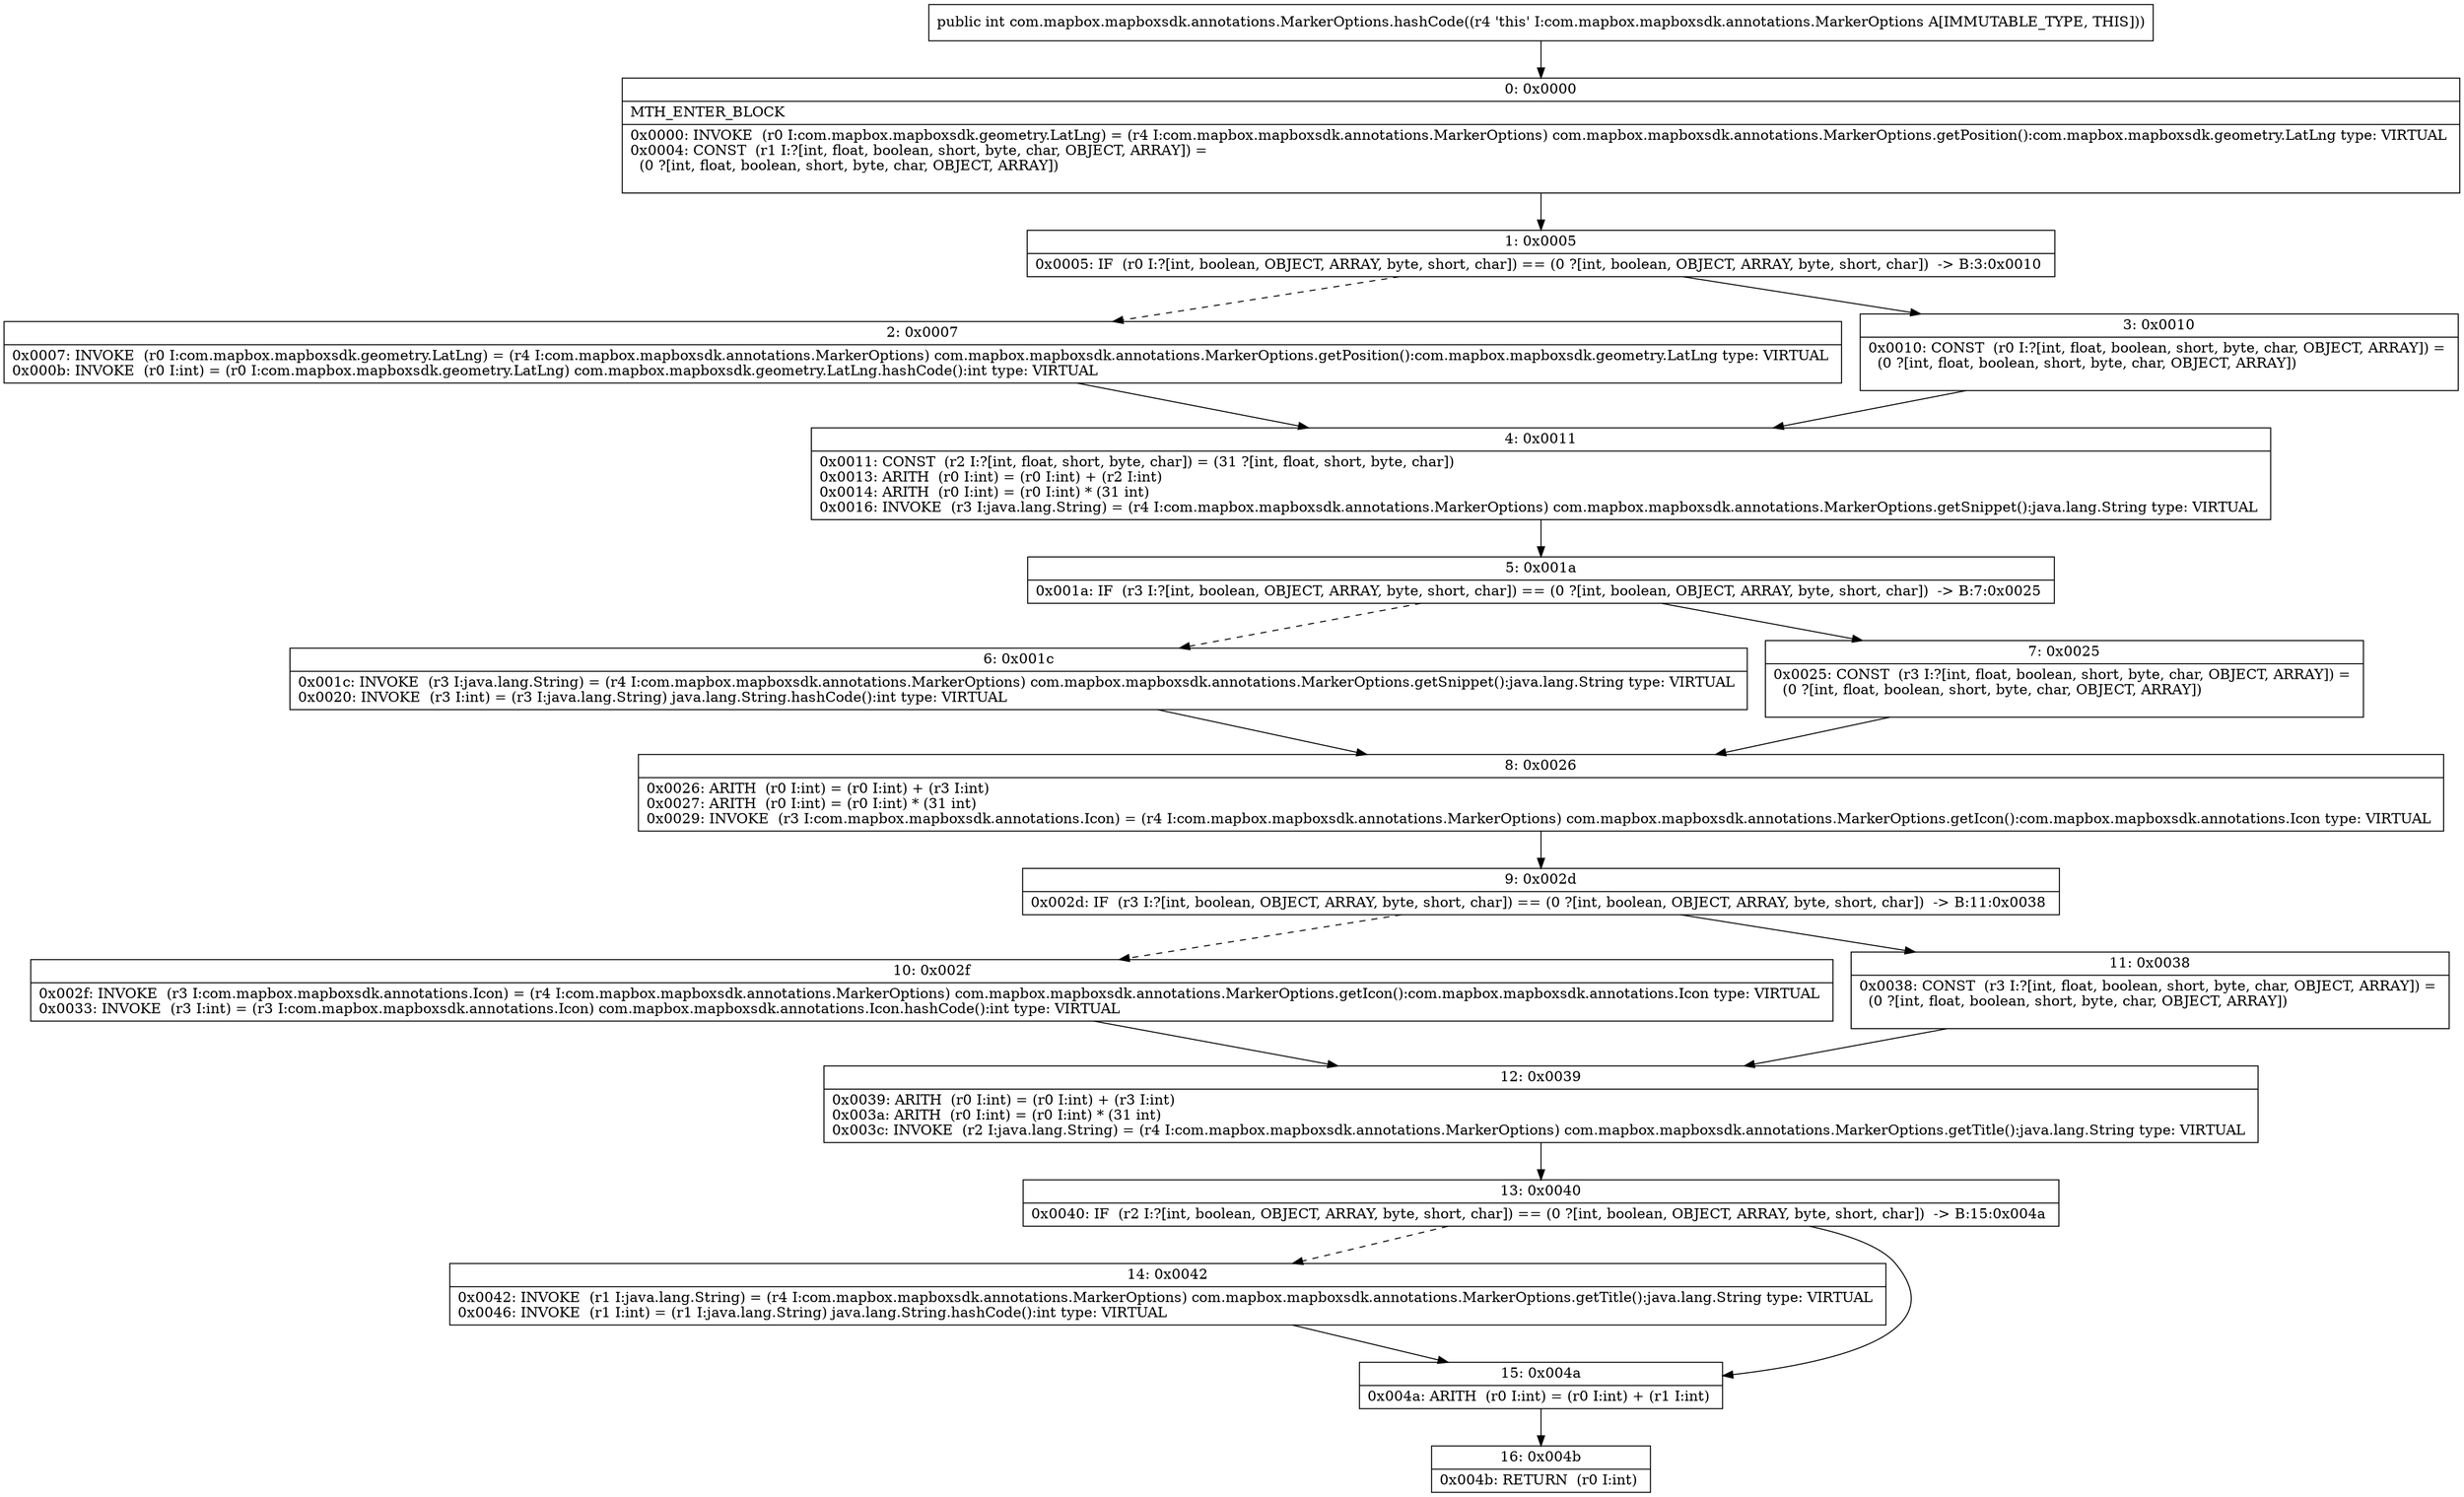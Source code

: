 digraph "CFG forcom.mapbox.mapboxsdk.annotations.MarkerOptions.hashCode()I" {
Node_0 [shape=record,label="{0\:\ 0x0000|MTH_ENTER_BLOCK\l|0x0000: INVOKE  (r0 I:com.mapbox.mapboxsdk.geometry.LatLng) = (r4 I:com.mapbox.mapboxsdk.annotations.MarkerOptions) com.mapbox.mapboxsdk.annotations.MarkerOptions.getPosition():com.mapbox.mapboxsdk.geometry.LatLng type: VIRTUAL \l0x0004: CONST  (r1 I:?[int, float, boolean, short, byte, char, OBJECT, ARRAY]) = \l  (0 ?[int, float, boolean, short, byte, char, OBJECT, ARRAY])\l \l}"];
Node_1 [shape=record,label="{1\:\ 0x0005|0x0005: IF  (r0 I:?[int, boolean, OBJECT, ARRAY, byte, short, char]) == (0 ?[int, boolean, OBJECT, ARRAY, byte, short, char])  \-\> B:3:0x0010 \l}"];
Node_2 [shape=record,label="{2\:\ 0x0007|0x0007: INVOKE  (r0 I:com.mapbox.mapboxsdk.geometry.LatLng) = (r4 I:com.mapbox.mapboxsdk.annotations.MarkerOptions) com.mapbox.mapboxsdk.annotations.MarkerOptions.getPosition():com.mapbox.mapboxsdk.geometry.LatLng type: VIRTUAL \l0x000b: INVOKE  (r0 I:int) = (r0 I:com.mapbox.mapboxsdk.geometry.LatLng) com.mapbox.mapboxsdk.geometry.LatLng.hashCode():int type: VIRTUAL \l}"];
Node_3 [shape=record,label="{3\:\ 0x0010|0x0010: CONST  (r0 I:?[int, float, boolean, short, byte, char, OBJECT, ARRAY]) = \l  (0 ?[int, float, boolean, short, byte, char, OBJECT, ARRAY])\l \l}"];
Node_4 [shape=record,label="{4\:\ 0x0011|0x0011: CONST  (r2 I:?[int, float, short, byte, char]) = (31 ?[int, float, short, byte, char]) \l0x0013: ARITH  (r0 I:int) = (r0 I:int) + (r2 I:int) \l0x0014: ARITH  (r0 I:int) = (r0 I:int) * (31 int) \l0x0016: INVOKE  (r3 I:java.lang.String) = (r4 I:com.mapbox.mapboxsdk.annotations.MarkerOptions) com.mapbox.mapboxsdk.annotations.MarkerOptions.getSnippet():java.lang.String type: VIRTUAL \l}"];
Node_5 [shape=record,label="{5\:\ 0x001a|0x001a: IF  (r3 I:?[int, boolean, OBJECT, ARRAY, byte, short, char]) == (0 ?[int, boolean, OBJECT, ARRAY, byte, short, char])  \-\> B:7:0x0025 \l}"];
Node_6 [shape=record,label="{6\:\ 0x001c|0x001c: INVOKE  (r3 I:java.lang.String) = (r4 I:com.mapbox.mapboxsdk.annotations.MarkerOptions) com.mapbox.mapboxsdk.annotations.MarkerOptions.getSnippet():java.lang.String type: VIRTUAL \l0x0020: INVOKE  (r3 I:int) = (r3 I:java.lang.String) java.lang.String.hashCode():int type: VIRTUAL \l}"];
Node_7 [shape=record,label="{7\:\ 0x0025|0x0025: CONST  (r3 I:?[int, float, boolean, short, byte, char, OBJECT, ARRAY]) = \l  (0 ?[int, float, boolean, short, byte, char, OBJECT, ARRAY])\l \l}"];
Node_8 [shape=record,label="{8\:\ 0x0026|0x0026: ARITH  (r0 I:int) = (r0 I:int) + (r3 I:int) \l0x0027: ARITH  (r0 I:int) = (r0 I:int) * (31 int) \l0x0029: INVOKE  (r3 I:com.mapbox.mapboxsdk.annotations.Icon) = (r4 I:com.mapbox.mapboxsdk.annotations.MarkerOptions) com.mapbox.mapboxsdk.annotations.MarkerOptions.getIcon():com.mapbox.mapboxsdk.annotations.Icon type: VIRTUAL \l}"];
Node_9 [shape=record,label="{9\:\ 0x002d|0x002d: IF  (r3 I:?[int, boolean, OBJECT, ARRAY, byte, short, char]) == (0 ?[int, boolean, OBJECT, ARRAY, byte, short, char])  \-\> B:11:0x0038 \l}"];
Node_10 [shape=record,label="{10\:\ 0x002f|0x002f: INVOKE  (r3 I:com.mapbox.mapboxsdk.annotations.Icon) = (r4 I:com.mapbox.mapboxsdk.annotations.MarkerOptions) com.mapbox.mapboxsdk.annotations.MarkerOptions.getIcon():com.mapbox.mapboxsdk.annotations.Icon type: VIRTUAL \l0x0033: INVOKE  (r3 I:int) = (r3 I:com.mapbox.mapboxsdk.annotations.Icon) com.mapbox.mapboxsdk.annotations.Icon.hashCode():int type: VIRTUAL \l}"];
Node_11 [shape=record,label="{11\:\ 0x0038|0x0038: CONST  (r3 I:?[int, float, boolean, short, byte, char, OBJECT, ARRAY]) = \l  (0 ?[int, float, boolean, short, byte, char, OBJECT, ARRAY])\l \l}"];
Node_12 [shape=record,label="{12\:\ 0x0039|0x0039: ARITH  (r0 I:int) = (r0 I:int) + (r3 I:int) \l0x003a: ARITH  (r0 I:int) = (r0 I:int) * (31 int) \l0x003c: INVOKE  (r2 I:java.lang.String) = (r4 I:com.mapbox.mapboxsdk.annotations.MarkerOptions) com.mapbox.mapboxsdk.annotations.MarkerOptions.getTitle():java.lang.String type: VIRTUAL \l}"];
Node_13 [shape=record,label="{13\:\ 0x0040|0x0040: IF  (r2 I:?[int, boolean, OBJECT, ARRAY, byte, short, char]) == (0 ?[int, boolean, OBJECT, ARRAY, byte, short, char])  \-\> B:15:0x004a \l}"];
Node_14 [shape=record,label="{14\:\ 0x0042|0x0042: INVOKE  (r1 I:java.lang.String) = (r4 I:com.mapbox.mapboxsdk.annotations.MarkerOptions) com.mapbox.mapboxsdk.annotations.MarkerOptions.getTitle():java.lang.String type: VIRTUAL \l0x0046: INVOKE  (r1 I:int) = (r1 I:java.lang.String) java.lang.String.hashCode():int type: VIRTUAL \l}"];
Node_15 [shape=record,label="{15\:\ 0x004a|0x004a: ARITH  (r0 I:int) = (r0 I:int) + (r1 I:int) \l}"];
Node_16 [shape=record,label="{16\:\ 0x004b|0x004b: RETURN  (r0 I:int) \l}"];
MethodNode[shape=record,label="{public int com.mapbox.mapboxsdk.annotations.MarkerOptions.hashCode((r4 'this' I:com.mapbox.mapboxsdk.annotations.MarkerOptions A[IMMUTABLE_TYPE, THIS])) }"];
MethodNode -> Node_0;
Node_0 -> Node_1;
Node_1 -> Node_2[style=dashed];
Node_1 -> Node_3;
Node_2 -> Node_4;
Node_3 -> Node_4;
Node_4 -> Node_5;
Node_5 -> Node_6[style=dashed];
Node_5 -> Node_7;
Node_6 -> Node_8;
Node_7 -> Node_8;
Node_8 -> Node_9;
Node_9 -> Node_10[style=dashed];
Node_9 -> Node_11;
Node_10 -> Node_12;
Node_11 -> Node_12;
Node_12 -> Node_13;
Node_13 -> Node_14[style=dashed];
Node_13 -> Node_15;
Node_14 -> Node_15;
Node_15 -> Node_16;
}

